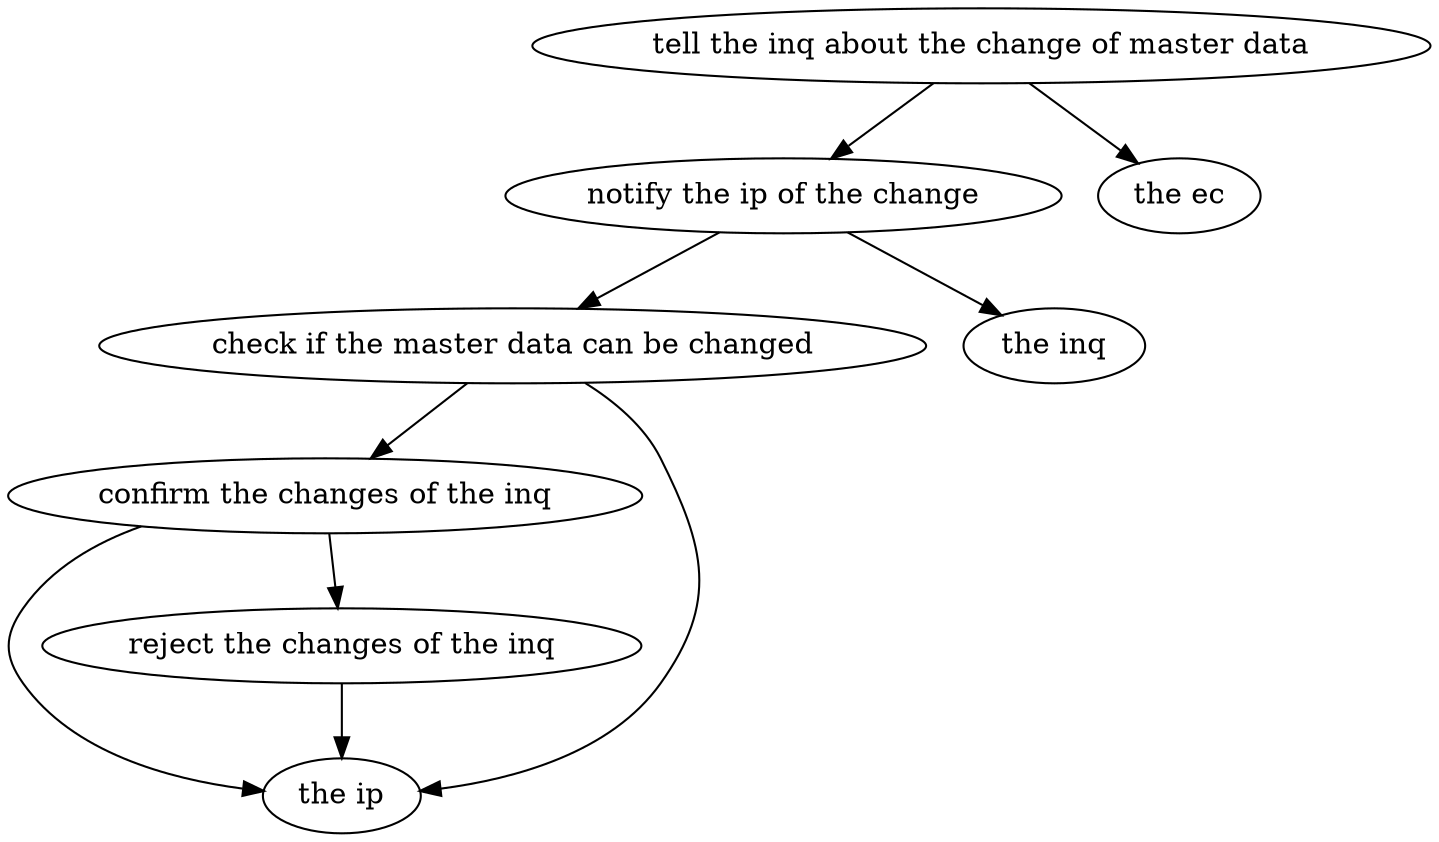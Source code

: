 strict digraph "doc-10.12" {
	graph [name="doc-10.12"];
	"tell the inq about the change of master data"	[attrs="{'type': 'Activity', 'label': 'tell the inq about the change of master data'}"];
	"notify the ip of the change"	[attrs="{'type': 'Activity', 'label': 'notify the ip of the change'}"];
	"tell the inq about the change of master data" -> "notify the ip of the change"	[attrs="{'type': 'flow', 'label': 'flow'}"];
	"the ec"	[attrs="{'type': 'Actor', 'label': 'the ec'}"];
	"tell the inq about the change of master data" -> "the ec"	[attrs="{'type': 'actor performer', 'label': 'actor performer'}"];
	"check if the master data can be changed"	[attrs="{'type': 'Activity', 'label': 'check if the master data can be changed'}"];
	"notify the ip of the change" -> "check if the master data can be changed"	[attrs="{'type': 'flow', 'label': 'flow'}"];
	"the inq"	[attrs="{'type': 'Actor', 'label': 'the inq'}"];
	"notify the ip of the change" -> "the inq"	[attrs="{'type': 'actor performer', 'label': 'actor performer'}"];
	"confirm the changes of the inq"	[attrs="{'type': 'Activity', 'label': 'confirm the changes of the inq'}"];
	"check if the master data can be changed" -> "confirm the changes of the inq"	[attrs="{'type': 'flow', 'label': 'flow'}"];
	"the ip"	[attrs="{'type': 'Actor', 'label': 'the ip'}"];
	"check if the master data can be changed" -> "the ip"	[attrs="{'type': 'actor performer', 'label': 'actor performer'}"];
	"reject the changes of the inq"	[attrs="{'type': 'Activity', 'label': 'reject the changes of the inq'}"];
	"confirm the changes of the inq" -> "reject the changes of the inq"	[attrs="{'type': 'flow', 'label': 'flow'}"];
	"confirm the changes of the inq" -> "the ip"	[attrs="{'type': 'actor performer', 'label': 'actor performer'}"];
	"reject the changes of the inq" -> "the ip"	[attrs="{'type': 'actor performer', 'label': 'actor performer'}"];
}
